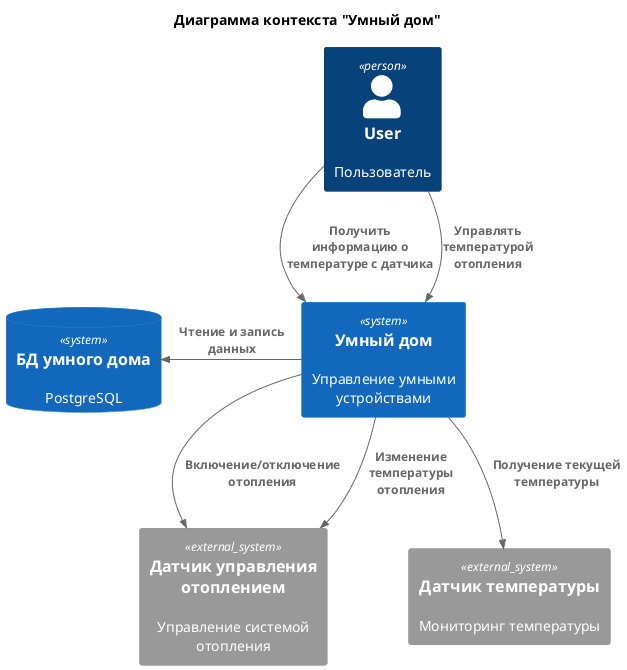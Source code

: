 @startuml
title Диаграмма контекста "Умный дом"

!include <C4/C4_Context.puml>

Person(user, "User", "Пользователь")

System(SmartHome, "Умный дом", "Управление умными устройствами")

SystemDb(SmartHomeDb, "БД умного дома", "PostgreSQL")

System_Ext(heatingSystem, "Датчик управления отоплением", "Управление системой отопления")
System_Ext(temperatureSensor, "Датчик температуры", "Мониторинг температуры")

Rel(user, SmartHome, "Получить информацию о температуре с датчика")
Rel(user, SmartHome, "Управлять температурой отопления")

Rel_L(SmartHome, SmartHomeDb, "Чтение и запись данных")

Rel(SmartHome, temperatureSensor, "Получение текущей температуры")
Rel(SmartHome, heatingSystem, "Включение/отключение отопления")
Rel(SmartHome, heatingSystem, "Изменение температуры отопления")
@enduml